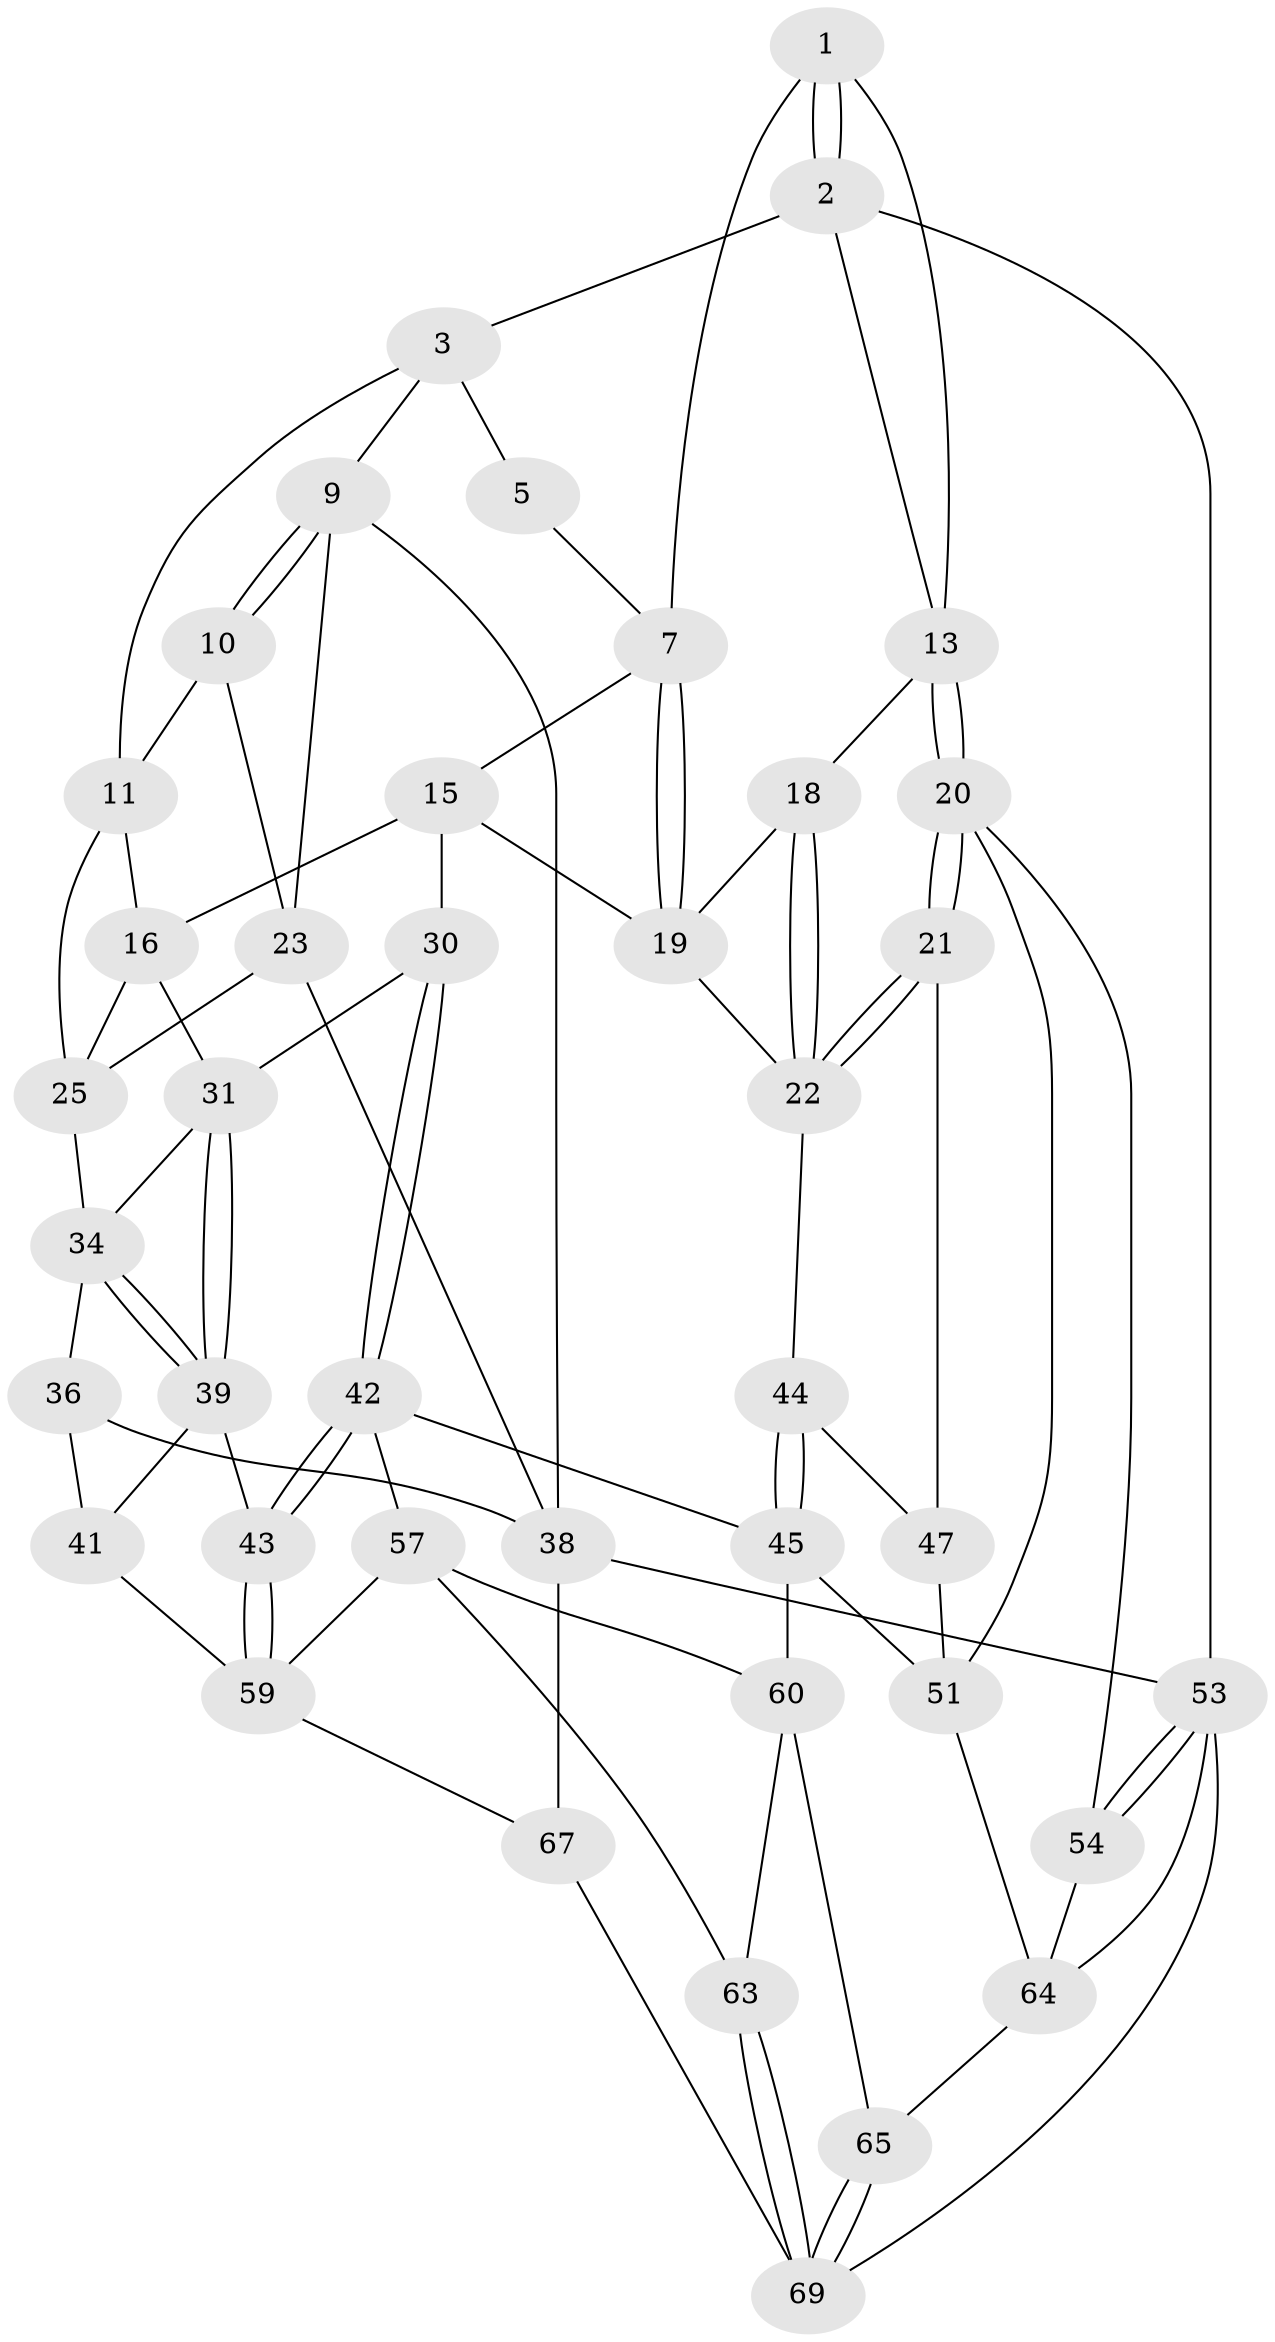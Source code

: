 // original degree distribution, {3: 0.07042253521126761, 5: 0.49295774647887325, 4: 0.19718309859154928, 6: 0.23943661971830985}
// Generated by graph-tools (version 1.1) at 2025/11/02/27/25 16:11:59]
// undirected, 41 vertices, 91 edges
graph export_dot {
graph [start="1"]
  node [color=gray90,style=filled];
  1 [pos="+0.8875864058335209+0",super="+6"];
  2 [pos="+1+0"];
  3 [pos="+0.2912056000284188+0",super="+4"];
  5 [pos="+0.6588424592037898+0"];
  7 [pos="+0.7047113787523823+0.2557348131720702",super="+8"];
  9 [pos="+0+0.2626850755409694"];
  10 [pos="+0.10134532837765436+0.03784483887871047",super="+12"];
  11 [pos="+0.33776825707606695+0.11778011551813891",super="+17"];
  13 [pos="+1+0.3296542238415116",super="+14"];
  15 [pos="+0.44865965299690413+0.21725208185845876",super="+27"];
  16 [pos="+0.3713717101753392+0.18311480446645534",super="+28"];
  18 [pos="+0.8747175743964906+0.17971407711891008"];
  19 [pos="+0.7089811807156946+0.2825526676613805",super="+26"];
  20 [pos="+1+0.3665603126847898",super="+50"];
  21 [pos="+1+0.38008365662546223"];
  22 [pos="+1+0.3732190535696955",super="+33"];
  23 [pos="+0.018948332490902643+0.28725932485517214",super="+24"];
  25 [pos="+0.19085403498161735+0.30927481857148703",super="+29"];
  30 [pos="+0.6077474242111057+0.4109911490713973"];
  31 [pos="+0.510205840120279+0.4433920746453819",super="+32"];
  34 [pos="+0.3588006222599486+0.46105077108588577",super="+35"];
  36 [pos="+0.17292611827512996+0.5607551255527395",super="+37"];
  38 [pos="+0+0.5456609337622176",super="+52"];
  39 [pos="+0.4315415678803301+0.5171260343735402",super="+40"];
  41 [pos="+0.23462549490538515+0.6091152899353798",super="+61"];
  42 [pos="+0.5073835893046643+0.6626556470527609",super="+46"];
  43 [pos="+0.379236487907817+0.6965018609954005"];
  44 [pos="+0.7337437427584769+0.47594571399136115",super="+48"];
  45 [pos="+0.7274941798499241+0.5306246048828442",super="+56"];
  47 [pos="+0.969674299630512+0.5614070216081377",super="+49"];
  51 [pos="+0.9339055138211604+0.6959283562842217",super="+55"];
  53 [pos="+1+1",super="+70"];
  54 [pos="+1+0.7768027085635723"];
  57 [pos="+0.6138048493100436+0.6859333651917379",super="+58"];
  59 [pos="+0.3808406006058248+0.7303475985873564",super="+66"];
  60 [pos="+0.6911069823987476+0.7381270982383031",super="+62"];
  63 [pos="+0.6055594302657265+0.8620696294018266"];
  64 [pos="+0.8479438584173059+0.8061085393902137",super="+68"];
  65 [pos="+0.8080817423388792+0.8179915840482943"];
  67 [pos="+0.22721857966767264+1"];
  69 [pos="+0.607695974040545+1",super="+71"];
  1 -- 2;
  1 -- 2;
  1 -- 7;
  1 -- 13;
  2 -- 3;
  2 -- 13;
  2 -- 53;
  3 -- 9;
  3 -- 11;
  3 -- 5;
  5 -- 7;
  7 -- 19;
  7 -- 19;
  7 -- 15;
  9 -- 10;
  9 -- 10;
  9 -- 38;
  9 -- 23;
  10 -- 11;
  10 -- 23;
  11 -- 16;
  11 -- 25;
  13 -- 20;
  13 -- 20;
  13 -- 18;
  15 -- 16;
  15 -- 30;
  15 -- 19;
  16 -- 25;
  16 -- 31;
  18 -- 19;
  18 -- 22;
  18 -- 22;
  19 -- 22;
  20 -- 21;
  20 -- 21;
  20 -- 51;
  20 -- 54;
  21 -- 22;
  21 -- 22;
  21 -- 47;
  22 -- 44;
  23 -- 25;
  23 -- 38;
  25 -- 34;
  30 -- 31;
  30 -- 42;
  30 -- 42;
  31 -- 39;
  31 -- 39;
  31 -- 34;
  34 -- 39;
  34 -- 39;
  34 -- 36;
  36 -- 41 [weight=2];
  36 -- 38;
  38 -- 67;
  38 -- 53;
  39 -- 41;
  39 -- 43;
  41 -- 59;
  42 -- 43;
  42 -- 43;
  42 -- 57;
  42 -- 45;
  43 -- 59;
  43 -- 59;
  44 -- 45;
  44 -- 45;
  44 -- 47;
  45 -- 60;
  45 -- 51;
  47 -- 51;
  51 -- 64;
  53 -- 54;
  53 -- 54;
  53 -- 64;
  53 -- 69;
  54 -- 64;
  57 -- 60;
  57 -- 59;
  57 -- 63;
  59 -- 67;
  60 -- 65;
  60 -- 63;
  63 -- 69;
  63 -- 69;
  64 -- 65;
  65 -- 69;
  65 -- 69;
  67 -- 69;
}
